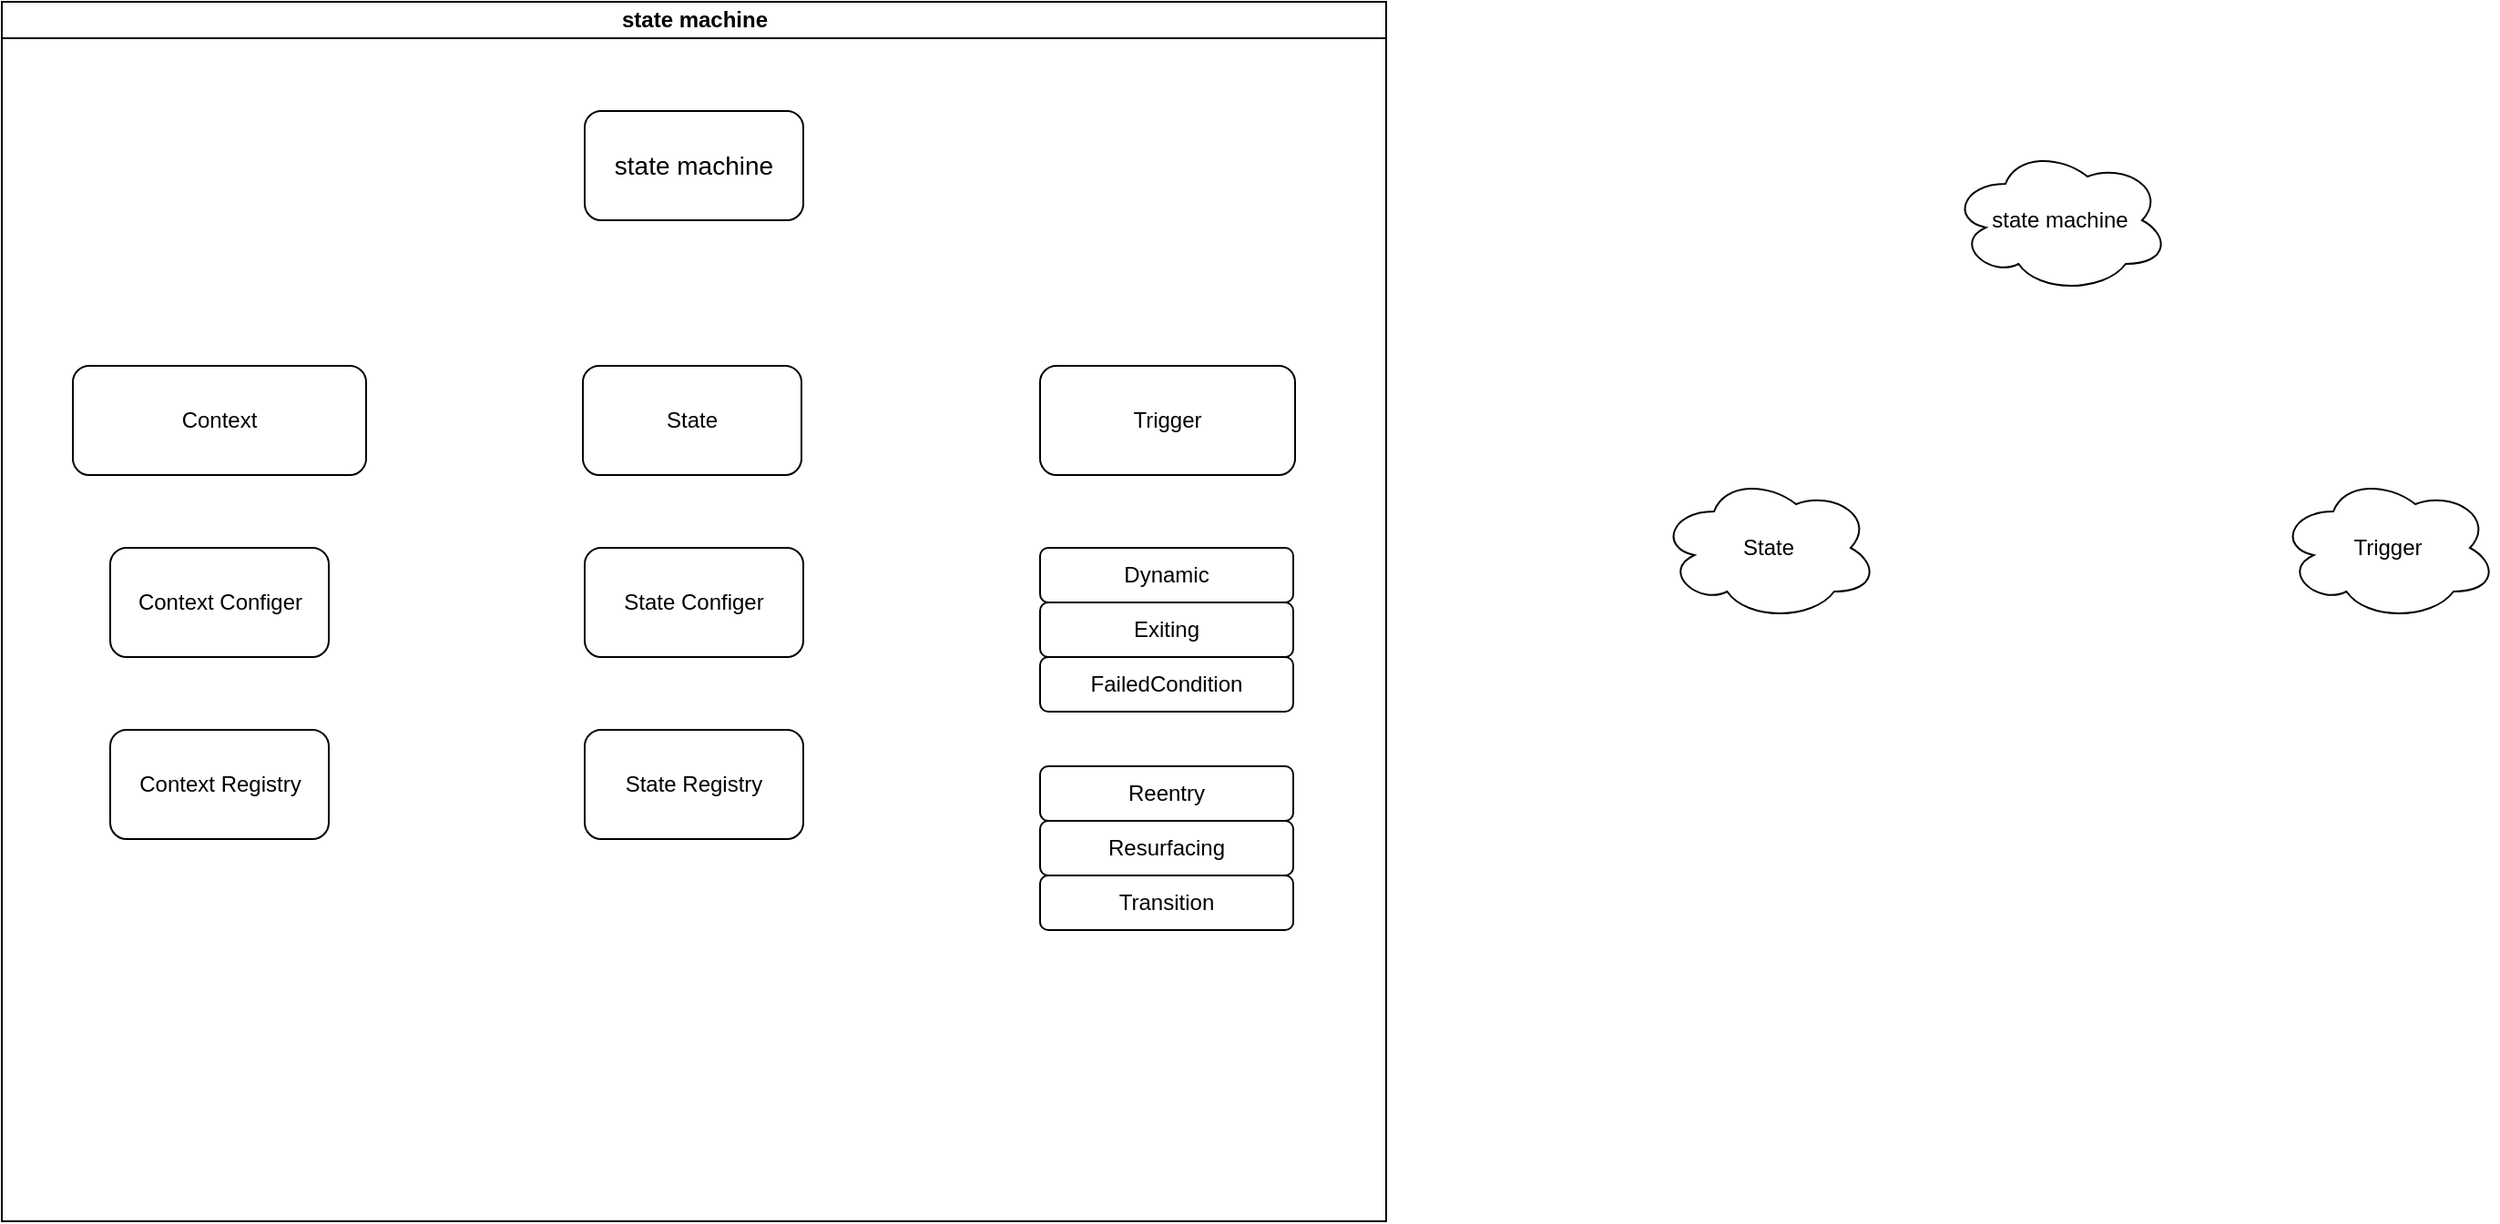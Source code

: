 <mxfile version="24.2.0" type="github">
  <diagram id="prtHgNgQTEPvFCAcTncT" name="Page-1">
    <mxGraphModel dx="977" dy="619" grid="1" gridSize="10" guides="1" tooltips="1" connect="1" arrows="1" fold="1" page="1" pageScale="1" pageWidth="827" pageHeight="1169" math="0" shadow="0">
      <root>
        <mxCell id="0" />
        <mxCell id="1" parent="0" />
        <mxCell id="dNxyNK7c78bLwvsdeMH5-11" value="state machine" style="swimlane;html=1;startSize=20;horizontal=1;containerType=tree;glass=0;" parent="1" vertex="1">
          <mxGeometry x="60" y="20" width="760" height="670" as="geometry">
            <mxRectangle x="40" y="20" width="120" height="30" as="alternateBounds" />
          </mxGeometry>
        </mxCell>
        <mxCell id="rjq6H45pOAYHBn0WLlST-1" value="&lt;font style=&quot;font-size: 14px;&quot;&gt;state machine&lt;/font&gt;" style="rounded=1;whiteSpace=wrap;html=1;" parent="dNxyNK7c78bLwvsdeMH5-11" vertex="1">
          <mxGeometry x="320" y="60" width="120" height="60" as="geometry" />
        </mxCell>
        <mxCell id="rjq6H45pOAYHBn0WLlST-2" value="State" style="rounded=1;whiteSpace=wrap;html=1;" parent="dNxyNK7c78bLwvsdeMH5-11" vertex="1">
          <mxGeometry x="319" y="200" width="120" height="60" as="geometry" />
        </mxCell>
        <mxCell id="rjq6H45pOAYHBn0WLlST-3" value="Context" style="rounded=1;whiteSpace=wrap;html=1;" parent="dNxyNK7c78bLwvsdeMH5-11" vertex="1">
          <mxGeometry x="39" y="200" width="161" height="60" as="geometry" />
        </mxCell>
        <mxCell id="rjq6H45pOAYHBn0WLlST-4" value="Trigger" style="rounded=1;whiteSpace=wrap;html=1;" parent="dNxyNK7c78bLwvsdeMH5-11" vertex="1">
          <mxGeometry x="570" y="200" width="140" height="60" as="geometry" />
        </mxCell>
        <mxCell id="rjq6H45pOAYHBn0WLlST-5" value="Context Configer" style="rounded=1;whiteSpace=wrap;html=1;" parent="dNxyNK7c78bLwvsdeMH5-11" vertex="1">
          <mxGeometry x="59.5" y="300" width="120" height="60" as="geometry" />
        </mxCell>
        <mxCell id="rjq6H45pOAYHBn0WLlST-6" value="Context Registry" style="rounded=1;whiteSpace=wrap;html=1;" parent="dNxyNK7c78bLwvsdeMH5-11" vertex="1">
          <mxGeometry x="59.5" y="400" width="120" height="60" as="geometry" />
        </mxCell>
        <mxCell id="rjq6H45pOAYHBn0WLlST-7" value="State Configer" style="rounded=1;whiteSpace=wrap;html=1;" parent="dNxyNK7c78bLwvsdeMH5-11" vertex="1">
          <mxGeometry x="320" y="300" width="120" height="60" as="geometry" />
        </mxCell>
        <mxCell id="rjq6H45pOAYHBn0WLlST-8" value="State Registry" style="rounded=1;whiteSpace=wrap;html=1;" parent="dNxyNK7c78bLwvsdeMH5-11" vertex="1">
          <mxGeometry x="320" y="400" width="120" height="60" as="geometry" />
        </mxCell>
        <mxCell id="rjq6H45pOAYHBn0WLlST-15" value="Dynamic" style="rounded=1;whiteSpace=wrap;html=1;" parent="dNxyNK7c78bLwvsdeMH5-11" vertex="1">
          <mxGeometry x="570" y="300" width="139" height="30" as="geometry" />
        </mxCell>
        <mxCell id="rjq6H45pOAYHBn0WLlST-16" value="Exiting" style="rounded=1;whiteSpace=wrap;html=1;" parent="dNxyNK7c78bLwvsdeMH5-11" vertex="1">
          <mxGeometry x="570" y="330" width="139" height="30" as="geometry" />
        </mxCell>
        <mxCell id="rjq6H45pOAYHBn0WLlST-17" value="FailedCondition" style="rounded=1;whiteSpace=wrap;html=1;" parent="dNxyNK7c78bLwvsdeMH5-11" vertex="1">
          <mxGeometry x="570" y="360" width="139" height="30" as="geometry" />
        </mxCell>
        <mxCell id="rjq6H45pOAYHBn0WLlST-19" value="Reentry" style="rounded=1;whiteSpace=wrap;html=1;" parent="dNxyNK7c78bLwvsdeMH5-11" vertex="1">
          <mxGeometry x="570" y="420" width="139" height="30" as="geometry" />
        </mxCell>
        <mxCell id="rjq6H45pOAYHBn0WLlST-20" value="Resurfacing" style="rounded=1;whiteSpace=wrap;html=1;" parent="dNxyNK7c78bLwvsdeMH5-11" vertex="1">
          <mxGeometry x="570" y="450" width="139" height="30" as="geometry" />
        </mxCell>
        <mxCell id="rjq6H45pOAYHBn0WLlST-21" value="Transition" style="rounded=1;whiteSpace=wrap;html=1;" parent="dNxyNK7c78bLwvsdeMH5-11" vertex="1">
          <mxGeometry x="570" y="480" width="139" height="30" as="geometry" />
        </mxCell>
        <mxCell id="-hfu7ZqzqYeGnkuoLgHh-3" value="state machine" style="ellipse;shape=cloud;whiteSpace=wrap;html=1;" vertex="1" parent="1">
          <mxGeometry x="1130" y="100" width="120" height="80" as="geometry" />
        </mxCell>
        <mxCell id="-hfu7ZqzqYeGnkuoLgHh-4" value="State" style="ellipse;shape=cloud;whiteSpace=wrap;html=1;" vertex="1" parent="1">
          <mxGeometry x="970" y="280" width="120" height="80" as="geometry" />
        </mxCell>
        <mxCell id="-hfu7ZqzqYeGnkuoLgHh-5" value="Trigger" style="ellipse;shape=cloud;whiteSpace=wrap;html=1;" vertex="1" parent="1">
          <mxGeometry x="1310" y="280" width="120" height="80" as="geometry" />
        </mxCell>
      </root>
    </mxGraphModel>
  </diagram>
</mxfile>
